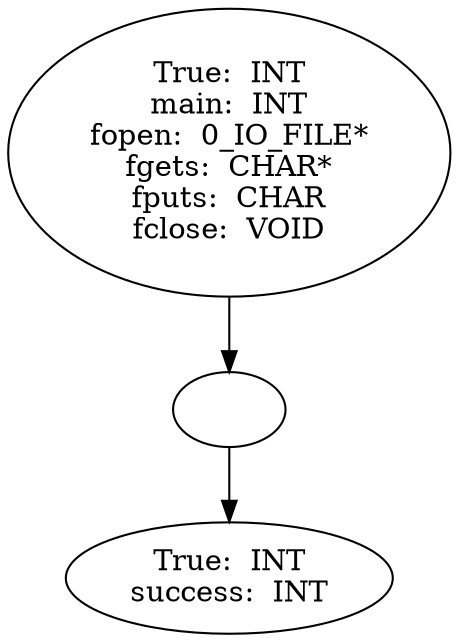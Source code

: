 digraph AST {
  "131770530220640" [label="True:  INT
main:  INT
fopen:  0_IO_FILE*
fgets:  CHAR*
fputs:  CHAR
fclose:  VOID"];
  "131770530220640" -> "131770530227648";
  "131770530227648" [label=""];
  "131770530227648" -> "131770530226160";
  "131770530226160" [label="True:  INT
success:  INT"];
}
